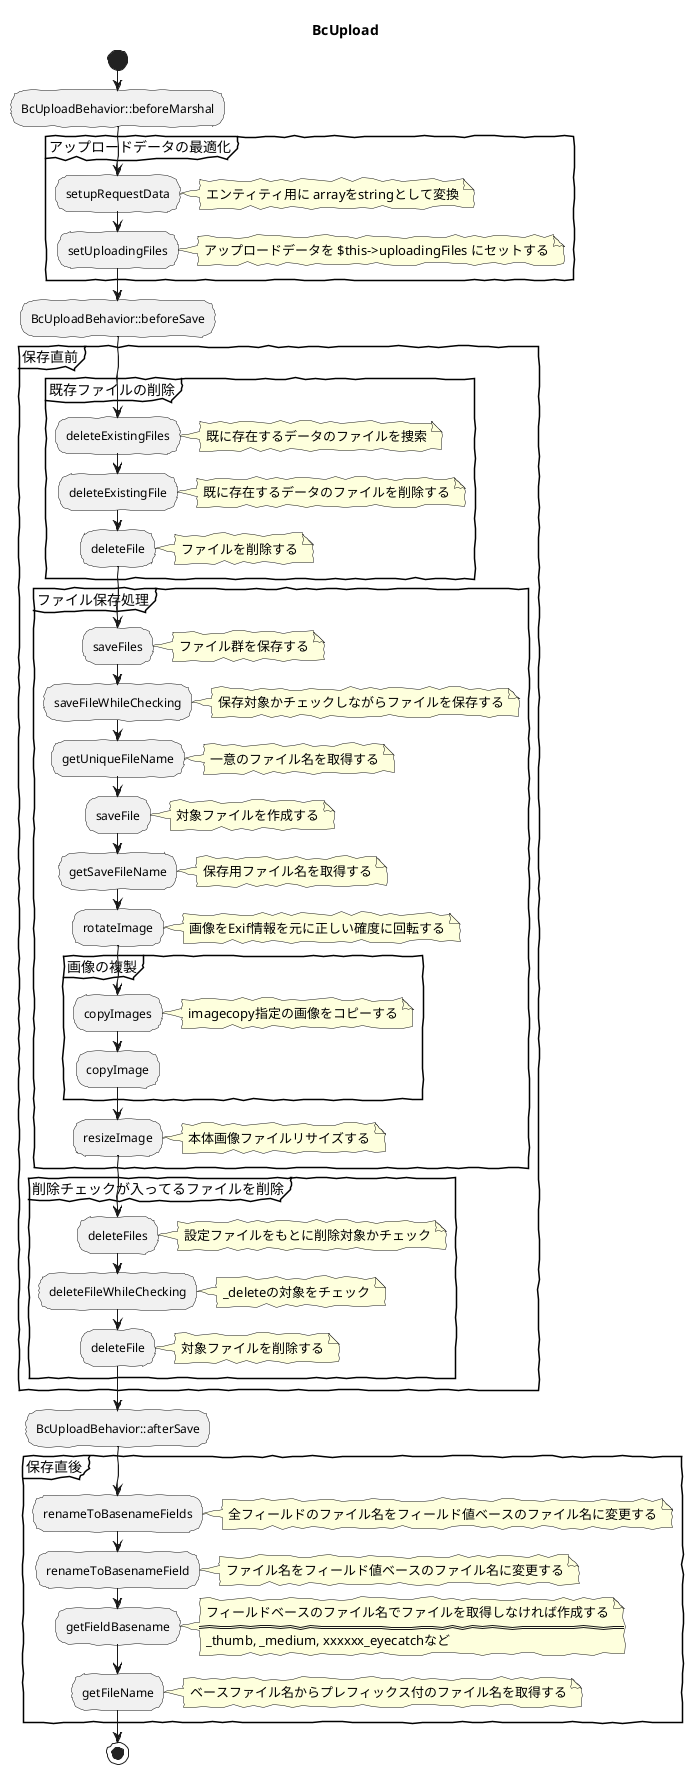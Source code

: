 @startuml
skinparam handwritten true

title BcUpload

start

:BcUploadBehavior::beforeMarshal;

group アップロードデータの最適化
	:setupRequestData;
		note right
			エンティティ用に arrayをstringとして変換
		end note
	:setUploadingFiles;
		note right
			アップロードデータを $this->uploadingFiles にセットする
		end note

end group

:BcUploadBehavior::beforeSave;

group 保存直前	
	group 既存ファイルの削除
		:deleteExistingFiles;
			note right 
					既に存在するデータのファイルを捜索
			end note
		:deleteExistingFile;
			note right
					既に存在するデータのファイルを削除する
			end note
		:deleteFile;
			note right
					ファイルを削除する
			end note
	end group
	
	group ファイル保存処理
	
		:saveFiles;
			note right
					ファイル群を保存する
			end note
		:saveFileWhileChecking;
			note right
					保存対象かチェックしながらファイルを保存する
			end note
		:getUniqueFileName;
			note right
					一意のファイル名を取得する
			end note
		:saveFile;
			note right
					対象ファイルを作成する
			end note
		:getSaveFileName;
			note right
					保存用ファイル名を取得する
			end note
		:rotateImage;
			note right
					画像をExif情報を元に正しい確度に回転する
			end note
			
		group 画像の複製
	
			:copyImages;
			note right
					imagecopy指定の画像をコピーする
			end note
			:copyImage;
	
		end group
		
		:resizeImage;
		note right
				本体画像ファイルリサイズする
		end note
			
	end group
	
	group 削除チェックが入ってるファイルを削除
		:deleteFiles;
			note right
					設定ファイルをもとに削除対象かチェック
			end note
		:deleteFileWhileChecking;
			note right
					_deleteの対象をチェック
			end note
		:deleteFile;
			note right
					対象ファイルを削除する
			end note
	end group
	
end group

:BcUploadBehavior::afterSave;
	
group 保存直後

	:renameToBasenameFields;
		note right
				全フィールドのファイル名をフィールド値ベースのファイル名に変更する
		end note
	:renameToBasenameField;
		note right
				ファイル名をフィールド値ベースのファイル名に変更する
		end note
	:getFieldBasename;
		note right
				フィールドベースのファイル名でファイルを取得しなければ作成する
				====
				_thumb, _medium, xxxxxx_eyecatchなど
		end note
	:getFileName;
		note right
				ベースファイル名からプレフィックス付のファイル名を取得する
		end note
end group

stop
@enduml
